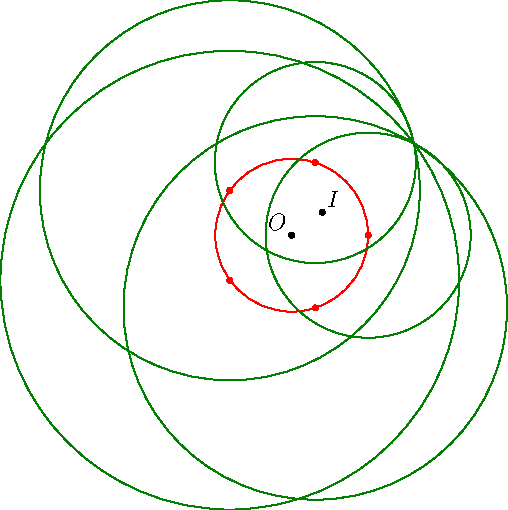 size(9cm);

real a=2.;
real b=1.5;
real R=5.;
real k= R/sqrt(a^2+b^2);


pair O=(0,0);
pair I=(a,b);
//pair M=(R^2/a);

dot(O);label("$O$",O,NW);
dot(I);label("$I$",I,NE);
//draw(O--I);
draw(circle(O,R),red);
//dot(M,red);

int n=5;
pair Omega;
real r;
real theta;
for(int j=0; j<=n; ++j){
  theta=j*2*pi/n;
  Omega=(R*cos(theta),R*sin(theta));
  r=k*sqrt((R*cos(theta) - a)^2+(R*sin(theta) - b)^2);
  dot(Omega,red);
  draw(circle(Omega,r),deepgreen);
}
